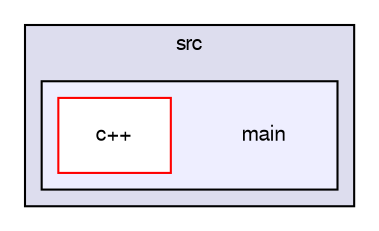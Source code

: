 digraph G {
  bgcolor=transparent;
  compound=true
  node [ fontsize="10", fontname="FreeSans"];
  edge [ labelfontsize="10", labelfontname="FreeSans"];
  subgraph clusterdir_2822e0aecc6be674c5d847e9e39dc37e {
    graph [ bgcolor="#ddddee", pencolor="black", label="src" fontname="FreeSans", fontsize="10", URL="dir_2822e0aecc6be674c5d847e9e39dc37e.html"]
  subgraph clusterdir_605c792fab900f3512432479583cc051 {
    graph [ bgcolor="#eeeeff", pencolor="black", label="" URL="dir_605c792fab900f3512432479583cc051.html"];
    dir_605c792fab900f3512432479583cc051 [shape=plaintext label="main"];
    dir_9d906a63e04db9f1defadb7e0cc344c4 [shape=box label="c++" color="red" fillcolor="white" style="filled" URL="dir_9d906a63e04db9f1defadb7e0cc344c4.html"];
  }
  }
}
